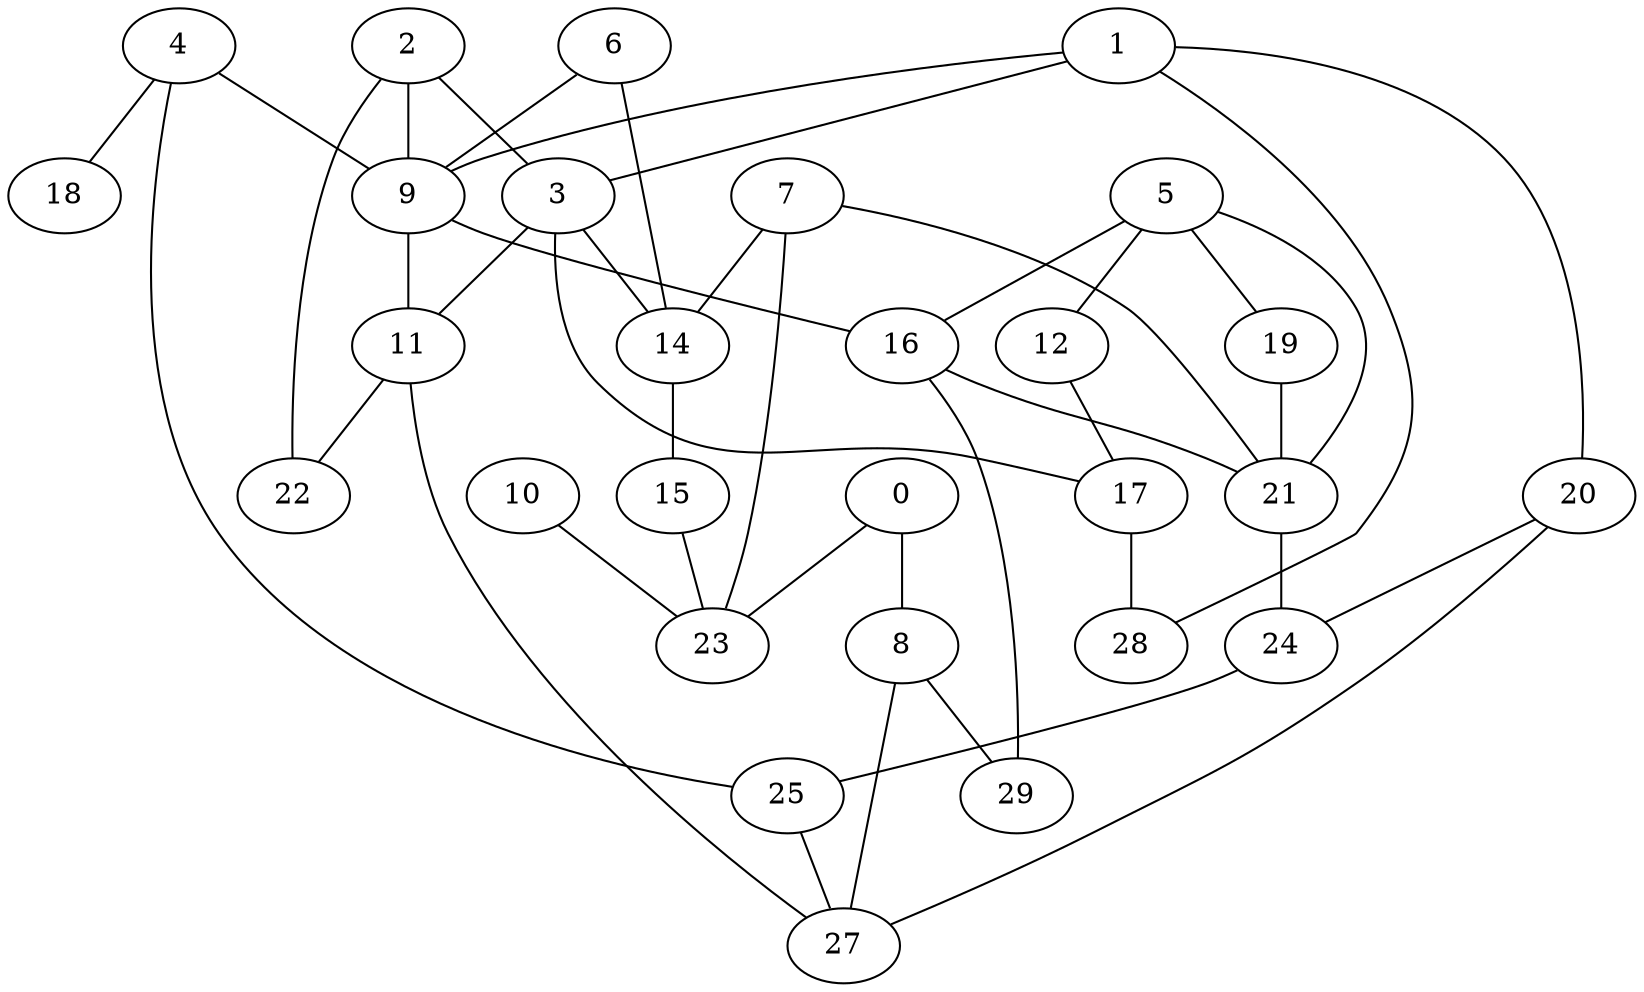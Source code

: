 graph G {
"0";
"1";
"2";
"3";
"4";
"5";
"6";
"7";
"8";
"9";
"10";
"11";
"12";
"14";
"15";
"16";
"17";
"18";
"19";
"20";
"21";
"22";
"23";
"24";
"25";
"27";
"28";
"29";
    "6" -- "9";
    "1" -- "3";
    "7" -- "21";
    "4" -- "18";
    "3" -- "11";
    "5" -- "19";
    "2" -- "22";
    "16" -- "21";
    "25" -- "27";
    "3" -- "17";
    "3" -- "14";
    "6" -- "14";
    "1" -- "20";
    "4" -- "9";
    "15" -- "23";
    "2" -- "9";
    "17" -- "28";
    "5" -- "12";
    "16" -- "29";
    "11" -- "22";
    "9" -- "11";
    "8" -- "29";
    "11" -- "27";
    "1" -- "28";
    "12" -- "17";
    "7" -- "23";
    "20" -- "27";
    "19" -- "21";
    "7" -- "14";
    "9" -- "16";
    "2" -- "3";
    "1" -- "9";
    "4" -- "25";
    "5" -- "21";
    "10" -- "23";
    "14" -- "15";
    "0" -- "8";
    "0" -- "23";
    "5" -- "16";
    "20" -- "24";
    "24" -- "25";
    "8" -- "27";
    "21" -- "24";
}
